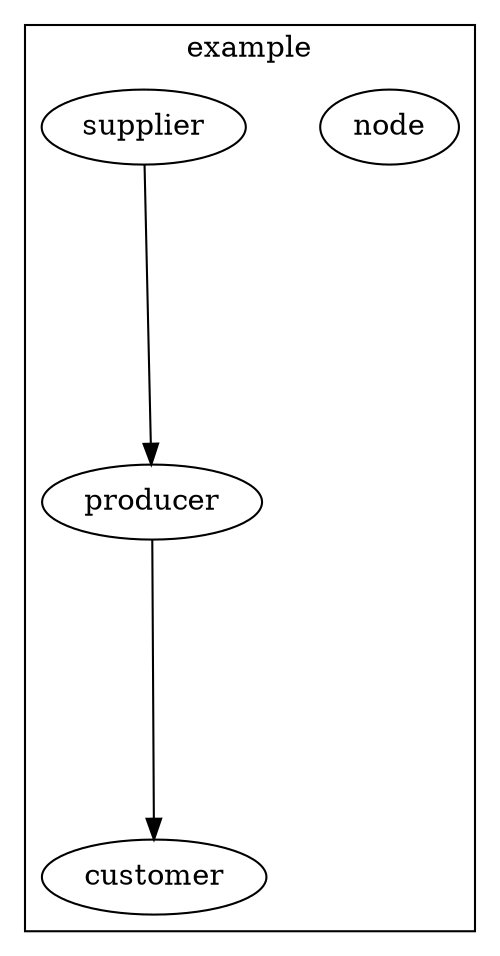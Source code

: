 digraph unix { graph [nodesep = 0.5; ranksep=2]; subgraph cluster_example_1 { label = "example"; node_0 [label="node"]; supplier_1 [label="supplier"]; producer_2 [label="producer"]; customer_3 [label="customer"]; }"supplier_1" -> "producer_2"; "producer_2" -> "customer_3"; }